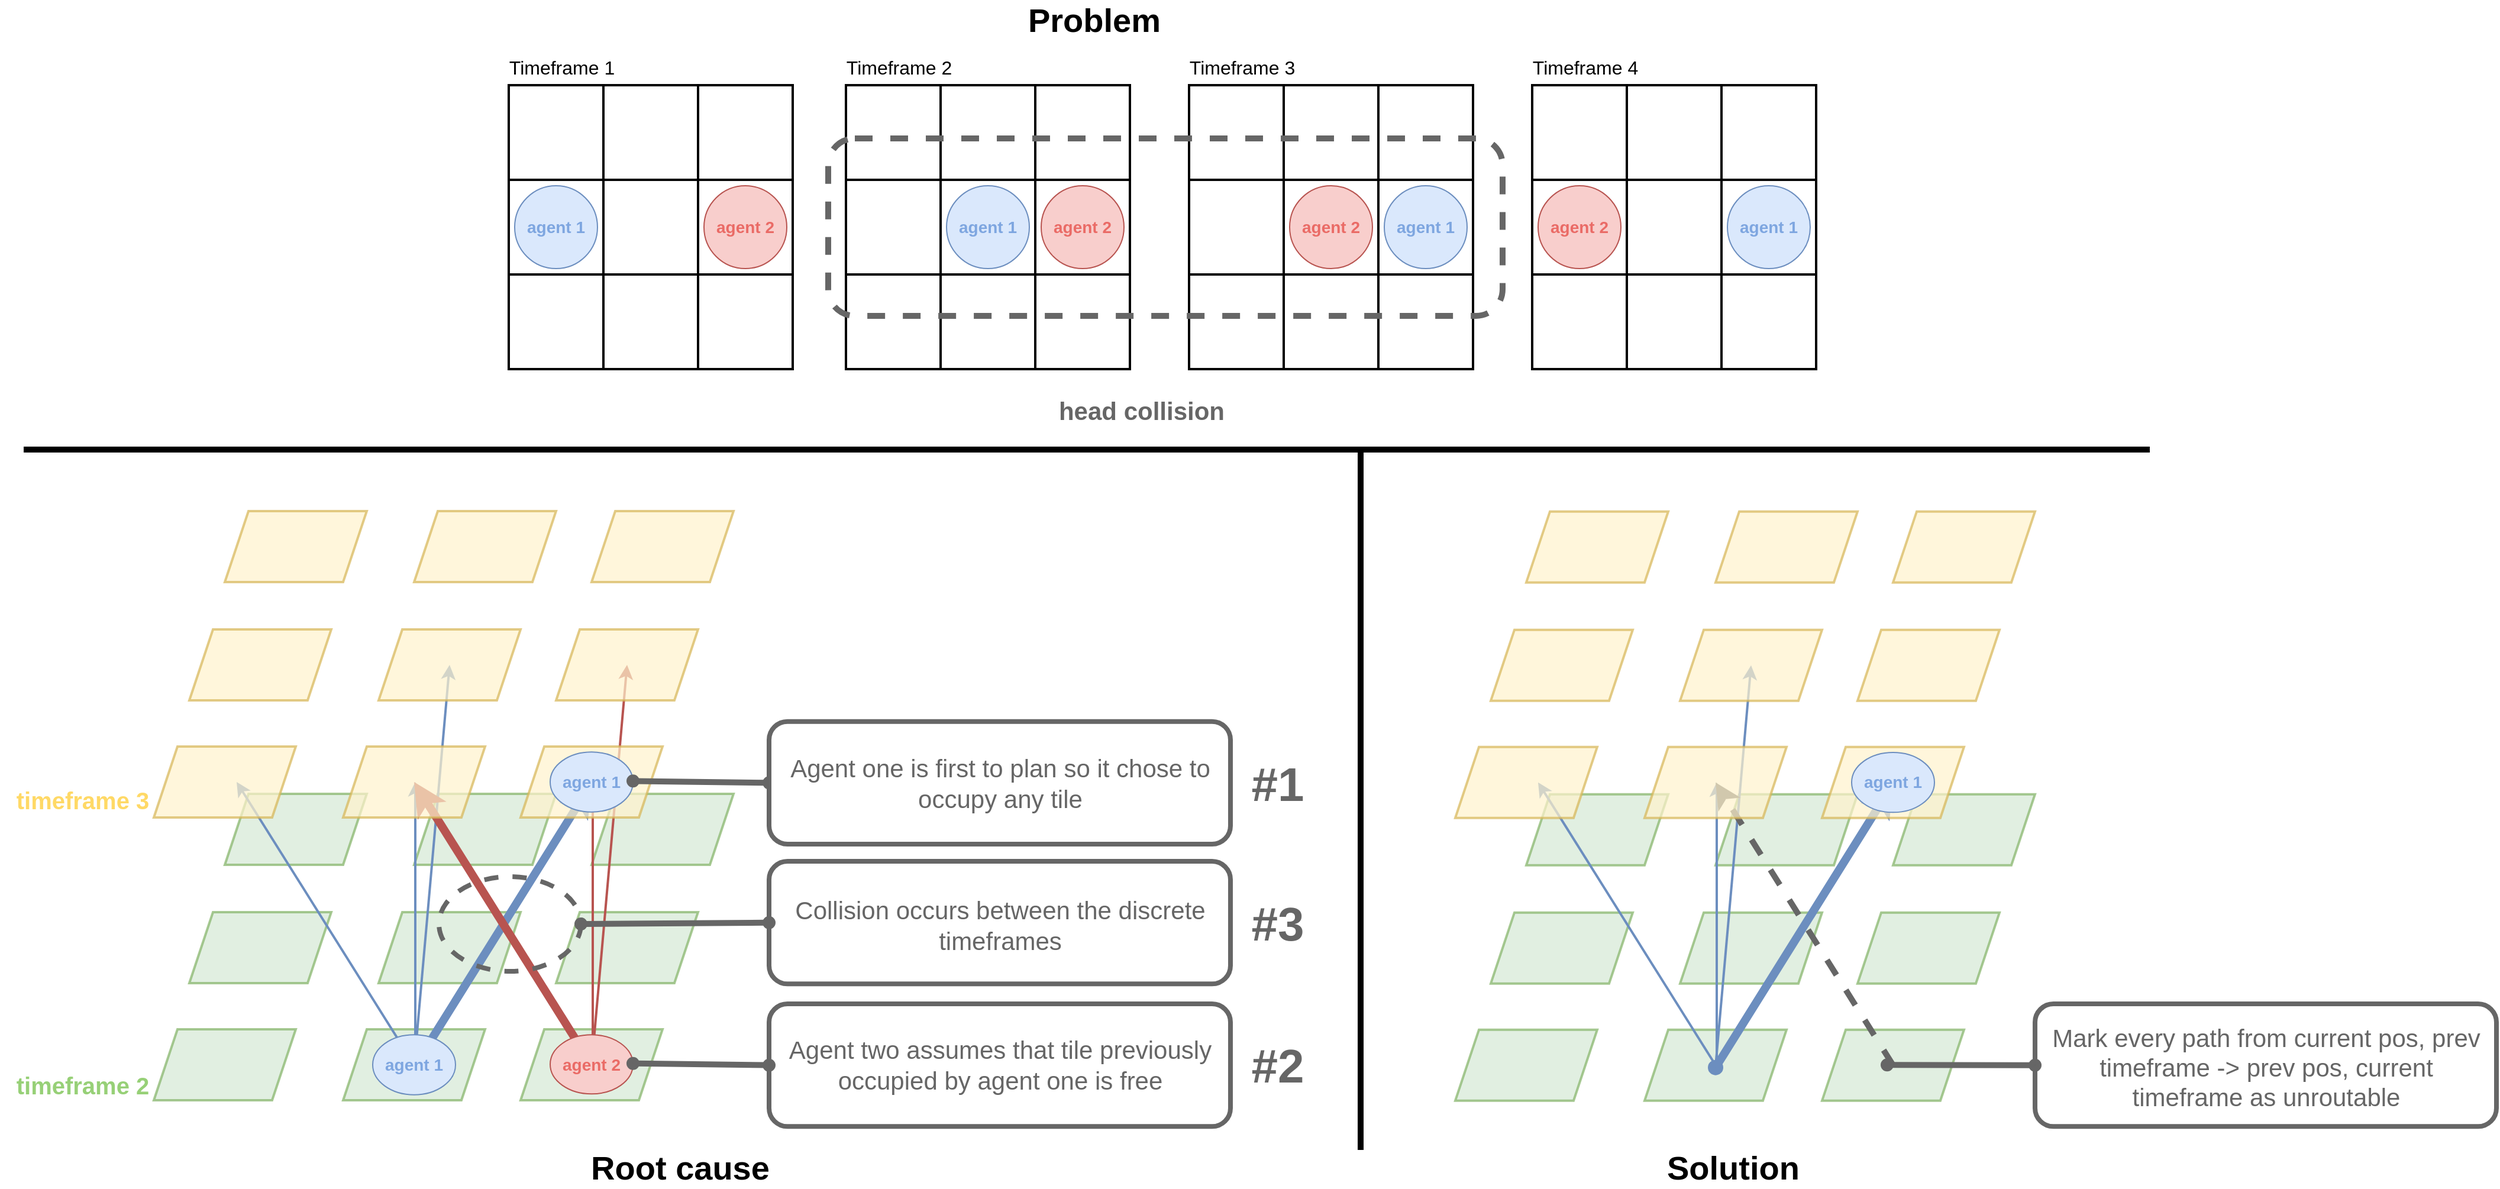 <mxfile version="20.5.1" type="device"><diagram id="5BtcZeTOFkgdDEYKNRl1" name="Page-1"><mxGraphModel dx="3694" dy="1730" grid="1" gridSize="10" guides="1" tooltips="1" connect="1" arrows="1" fold="1" page="1" pageScale="1" pageWidth="850" pageHeight="1100" math="0" shadow="0"><root><mxCell id="0"/><mxCell id="1" parent="0"/><mxCell id="2O4BPPiybj1IdNZyscQo-113" value="" style="rounded=1;whiteSpace=wrap;html=1;strokeColor=#666666;strokeWidth=4;fontSize=21;fontColor=#666666;fillColor=default;" parent="1" vertex="1"><mxGeometry x="640" y="976.5" width="390" height="103.67" as="geometry"/></mxCell><mxCell id="2O4BPPiybj1IdNZyscQo-112" value="" style="rounded=1;whiteSpace=wrap;html=1;strokeColor=#666666;strokeWidth=4;fontSize=21;fontColor=#666666;fillColor=default;" parent="1" vertex="1"><mxGeometry x="640" y="856.01" width="390" height="103.67" as="geometry"/></mxCell><mxCell id="2O4BPPiybj1IdNZyscQo-66" value="" style="shape=parallelogram;perimeter=parallelogramPerimeter;whiteSpace=wrap;html=1;fixedSize=1;strokeWidth=2;fontSize=16;textOpacity=50;opacity=70;fillColor=#d5e8d4;strokeColor=#82b366;" parent="1" vertex="1"><mxGeometry x="280" y="998" width="120" height="60" as="geometry"/></mxCell><mxCell id="2O4BPPiybj1IdNZyscQo-56" value="" style="shape=parallelogram;perimeter=parallelogramPerimeter;whiteSpace=wrap;html=1;fixedSize=1;strokeWidth=2;fontSize=16;textOpacity=50;opacity=70;fillColor=#d5e8d4;strokeColor=#82b366;" parent="1" vertex="1"><mxGeometry x="490" y="799" width="120" height="60" as="geometry"/></mxCell><mxCell id="2O4BPPiybj1IdNZyscQo-57" value="" style="shape=parallelogram;perimeter=parallelogramPerimeter;whiteSpace=wrap;html=1;fixedSize=1;strokeWidth=2;fontSize=16;textOpacity=50;opacity=70;fillColor=#d5e8d4;strokeColor=#82b366;" parent="1" vertex="1"><mxGeometry x="340" y="799" width="120" height="60" as="geometry"/></mxCell><mxCell id="2O4BPPiybj1IdNZyscQo-58" value="" style="shape=parallelogram;perimeter=parallelogramPerimeter;whiteSpace=wrap;html=1;fixedSize=1;strokeWidth=2;fontSize=16;textOpacity=50;opacity=70;fillColor=#d5e8d4;strokeColor=#82b366;" parent="1" vertex="1"><mxGeometry x="310" y="899" width="120" height="60" as="geometry"/></mxCell><mxCell id="2O4BPPiybj1IdNZyscQo-59" value="" style="shape=parallelogram;perimeter=parallelogramPerimeter;whiteSpace=wrap;html=1;fixedSize=1;strokeWidth=2;fontSize=16;textOpacity=50;opacity=70;fillColor=#d5e8d4;strokeColor=#82b366;" parent="1" vertex="1"><mxGeometry x="460" y="899" width="120" height="60" as="geometry"/></mxCell><mxCell id="2O4BPPiybj1IdNZyscQo-63" value="" style="shape=parallelogram;perimeter=parallelogramPerimeter;whiteSpace=wrap;html=1;fixedSize=1;strokeWidth=2;fontSize=16;textOpacity=50;opacity=70;fillColor=#d5e8d4;strokeColor=#82b366;" parent="1" vertex="1"><mxGeometry x="180" y="799" width="120" height="60" as="geometry"/></mxCell><mxCell id="2O4BPPiybj1IdNZyscQo-64" value="" style="shape=parallelogram;perimeter=parallelogramPerimeter;whiteSpace=wrap;html=1;fixedSize=1;strokeWidth=2;fontSize=16;textOpacity=50;opacity=70;fillColor=#d5e8d4;strokeColor=#82b366;" parent="1" vertex="1"><mxGeometry x="150" y="899" width="120" height="60" as="geometry"/></mxCell><mxCell id="2O4BPPiybj1IdNZyscQo-93" value="" style="endArrow=classic;html=1;rounded=0;strokeWidth=2;fontSize=16;fontColor=#EA6B66;strokeColor=#6c8ebf;exitX=1;exitY=0.5;exitDx=0;exitDy=0;entryX=1;entryY=0.5;entryDx=0;entryDy=0;fillColor=#dae8fc;startArrow=oval;startFill=1;" parent="1" edge="1"><mxGeometry width="50" height="50" relative="1" as="geometry"><mxPoint x="341" y="1028" as="sourcePoint"/><mxPoint x="341" y="789.0" as="targetPoint"/></mxGeometry></mxCell><mxCell id="2O4BPPiybj1IdNZyscQo-94" value="" style="endArrow=classic;html=1;rounded=0;strokeWidth=2;fontSize=16;fontColor=#EA6B66;strokeColor=#6c8ebf;fillColor=#dae8fc;entryX=0.5;entryY=0.5;entryDx=0;entryDy=0;entryPerimeter=0;startArrow=oval;startFill=1;" parent="1" edge="1"><mxGeometry width="50" height="50" relative="1" as="geometry"><mxPoint x="340" y="1029" as="sourcePoint"/><mxPoint x="370" y="690" as="targetPoint"/></mxGeometry></mxCell><mxCell id="2O4BPPiybj1IdNZyscQo-95" value="" style="endArrow=classic;html=1;rounded=0;strokeWidth=2;fontSize=16;fontColor=#EA6B66;strokeColor=#6c8ebf;fillColor=#dae8fc;entryX=0.5;entryY=0.5;entryDx=0;entryDy=0;entryPerimeter=0;startArrow=none;startFill=1;" parent="1" edge="1"><mxGeometry width="50" height="50" relative="1" as="geometry"><mxPoint x="340" y="1028" as="sourcePoint"/><mxPoint x="190" y="789.0" as="targetPoint"/></mxGeometry></mxCell><mxCell id="2O4BPPiybj1IdNZyscQo-96" value="" style="endArrow=classic;html=1;rounded=0;strokeWidth=7;fontSize=16;fontColor=#EA6B66;strokeColor=#6c8ebf;entryX=0.5;entryY=0.517;entryDx=0;entryDy=0;fillColor=#dae8fc;startArrow=oval;startFill=1;entryPerimeter=0;" parent="1" target="2O4BPPiybj1IdNZyscQo-75" edge="1"><mxGeometry width="50" height="50" relative="1" as="geometry"><mxPoint x="340" y="1030" as="sourcePoint"/><mxPoint x="351" y="799.0" as="targetPoint"/></mxGeometry></mxCell><mxCell id="2O4BPPiybj1IdNZyscQo-55" value="" style="shape=parallelogram;perimeter=parallelogramPerimeter;whiteSpace=wrap;html=1;fixedSize=1;strokeWidth=2;fontSize=16;textOpacity=50;opacity=70;fillColor=#d5e8d4;strokeColor=#82b366;" parent="1" vertex="1"><mxGeometry x="430" y="998" width="120" height="60" as="geometry"/></mxCell><mxCell id="2O4BPPiybj1IdNZyscQo-1" value="" style="whiteSpace=wrap;html=1;aspect=fixed;strokeWidth=2;" parent="1" vertex="1"><mxGeometry x="420" y="200" width="80" height="80" as="geometry"/></mxCell><mxCell id="2O4BPPiybj1IdNZyscQo-2" value="" style="whiteSpace=wrap;html=1;aspect=fixed;strokeWidth=2;" parent="1" vertex="1"><mxGeometry x="420" y="280" width="80" height="80" as="geometry"/></mxCell><mxCell id="2O4BPPiybj1IdNZyscQo-3" value="" style="whiteSpace=wrap;html=1;aspect=fixed;strokeWidth=2;" parent="1" vertex="1"><mxGeometry x="500" y="200" width="80" height="80" as="geometry"/></mxCell><mxCell id="2O4BPPiybj1IdNZyscQo-4" value="" style="whiteSpace=wrap;html=1;aspect=fixed;strokeWidth=2;" parent="1" vertex="1"><mxGeometry x="500" y="280" width="80" height="80" as="geometry"/></mxCell><mxCell id="2O4BPPiybj1IdNZyscQo-5" value="" style="whiteSpace=wrap;html=1;aspect=fixed;strokeWidth=2;" parent="1" vertex="1"><mxGeometry x="420" y="360" width="80" height="80" as="geometry"/></mxCell><mxCell id="2O4BPPiybj1IdNZyscQo-6" value="" style="whiteSpace=wrap;html=1;aspect=fixed;strokeWidth=2;" parent="1" vertex="1"><mxGeometry x="500" y="360" width="80" height="80" as="geometry"/></mxCell><mxCell id="2O4BPPiybj1IdNZyscQo-7" value="" style="whiteSpace=wrap;html=1;aspect=fixed;strokeWidth=2;" parent="1" vertex="1"><mxGeometry x="580" y="200" width="80" height="80" as="geometry"/></mxCell><mxCell id="2O4BPPiybj1IdNZyscQo-8" value="" style="whiteSpace=wrap;html=1;aspect=fixed;strokeWidth=2;" parent="1" vertex="1"><mxGeometry x="580" y="280" width="80" height="80" as="geometry"/></mxCell><mxCell id="2O4BPPiybj1IdNZyscQo-9" value="" style="whiteSpace=wrap;html=1;aspect=fixed;strokeWidth=2;" parent="1" vertex="1"><mxGeometry x="580" y="360" width="80" height="80" as="geometry"/></mxCell><mxCell id="2O4BPPiybj1IdNZyscQo-11" value="Timeframe 1" style="text;html=1;strokeColor=none;fillColor=none;align=center;verticalAlign=middle;whiteSpace=wrap;rounded=0;fontSize=16;strokeWidth=2;" parent="1" vertex="1"><mxGeometry x="405" y="170" width="120" height="30" as="geometry"/></mxCell><mxCell id="2O4BPPiybj1IdNZyscQo-12" value="" style="whiteSpace=wrap;html=1;aspect=fixed;strokeWidth=2;" parent="1" vertex="1"><mxGeometry x="705" y="200" width="80" height="80" as="geometry"/></mxCell><mxCell id="2O4BPPiybj1IdNZyscQo-13" value="" style="whiteSpace=wrap;html=1;aspect=fixed;strokeWidth=2;" parent="1" vertex="1"><mxGeometry x="705" y="280" width="80" height="80" as="geometry"/></mxCell><mxCell id="2O4BPPiybj1IdNZyscQo-14" value="" style="whiteSpace=wrap;html=1;aspect=fixed;strokeWidth=2;" parent="1" vertex="1"><mxGeometry x="785" y="200" width="80" height="80" as="geometry"/></mxCell><mxCell id="2O4BPPiybj1IdNZyscQo-15" value="" style="whiteSpace=wrap;html=1;aspect=fixed;strokeWidth=2;" parent="1" vertex="1"><mxGeometry x="785" y="280" width="80" height="80" as="geometry"/></mxCell><mxCell id="2O4BPPiybj1IdNZyscQo-16" value="" style="whiteSpace=wrap;html=1;aspect=fixed;strokeWidth=2;" parent="1" vertex="1"><mxGeometry x="705" y="360" width="80" height="80" as="geometry"/></mxCell><mxCell id="2O4BPPiybj1IdNZyscQo-17" value="" style="whiteSpace=wrap;html=1;aspect=fixed;strokeWidth=2;" parent="1" vertex="1"><mxGeometry x="785" y="360" width="80" height="80" as="geometry"/></mxCell><mxCell id="2O4BPPiybj1IdNZyscQo-18" value="" style="whiteSpace=wrap;html=1;aspect=fixed;strokeWidth=2;" parent="1" vertex="1"><mxGeometry x="865" y="200" width="80" height="80" as="geometry"/></mxCell><mxCell id="2O4BPPiybj1IdNZyscQo-19" value="" style="whiteSpace=wrap;html=1;aspect=fixed;strokeWidth=2;" parent="1" vertex="1"><mxGeometry x="865" y="280" width="80" height="80" as="geometry"/></mxCell><mxCell id="2O4BPPiybj1IdNZyscQo-20" value="" style="whiteSpace=wrap;html=1;aspect=fixed;strokeWidth=2;" parent="1" vertex="1"><mxGeometry x="865" y="360" width="80" height="80" as="geometry"/></mxCell><mxCell id="2O4BPPiybj1IdNZyscQo-21" value="Timeframe 2" style="text;html=1;strokeColor=none;fillColor=none;align=center;verticalAlign=middle;whiteSpace=wrap;rounded=0;fontSize=16;strokeWidth=2;" parent="1" vertex="1"><mxGeometry x="690" y="170" width="120" height="30" as="geometry"/></mxCell><mxCell id="2O4BPPiybj1IdNZyscQo-22" value="" style="whiteSpace=wrap;html=1;aspect=fixed;strokeWidth=2;" parent="1" vertex="1"><mxGeometry x="995" y="200" width="80" height="80" as="geometry"/></mxCell><mxCell id="2O4BPPiybj1IdNZyscQo-23" value="" style="whiteSpace=wrap;html=1;aspect=fixed;strokeWidth=2;" parent="1" vertex="1"><mxGeometry x="995" y="280" width="80" height="80" as="geometry"/></mxCell><mxCell id="2O4BPPiybj1IdNZyscQo-24" value="" style="whiteSpace=wrap;html=1;aspect=fixed;strokeWidth=2;" parent="1" vertex="1"><mxGeometry x="1075" y="200" width="80" height="80" as="geometry"/></mxCell><mxCell id="2O4BPPiybj1IdNZyscQo-25" value="" style="whiteSpace=wrap;html=1;aspect=fixed;strokeWidth=2;" parent="1" vertex="1"><mxGeometry x="1075" y="280" width="80" height="80" as="geometry"/></mxCell><mxCell id="2O4BPPiybj1IdNZyscQo-26" value="" style="whiteSpace=wrap;html=1;aspect=fixed;strokeWidth=2;" parent="1" vertex="1"><mxGeometry x="995" y="360" width="80" height="80" as="geometry"/></mxCell><mxCell id="2O4BPPiybj1IdNZyscQo-27" value="" style="whiteSpace=wrap;html=1;aspect=fixed;strokeWidth=2;" parent="1" vertex="1"><mxGeometry x="1075" y="360" width="80" height="80" as="geometry"/></mxCell><mxCell id="2O4BPPiybj1IdNZyscQo-28" value="" style="whiteSpace=wrap;html=1;aspect=fixed;strokeWidth=2;" parent="1" vertex="1"><mxGeometry x="1155" y="200" width="80" height="80" as="geometry"/></mxCell><mxCell id="2O4BPPiybj1IdNZyscQo-29" value="" style="whiteSpace=wrap;html=1;aspect=fixed;strokeWidth=2;" parent="1" vertex="1"><mxGeometry x="1155" y="280" width="80" height="80" as="geometry"/></mxCell><mxCell id="2O4BPPiybj1IdNZyscQo-30" value="" style="whiteSpace=wrap;html=1;aspect=fixed;strokeWidth=2;" parent="1" vertex="1"><mxGeometry x="1155" y="360" width="80" height="80" as="geometry"/></mxCell><mxCell id="2O4BPPiybj1IdNZyscQo-31" value="Timeframe 3" style="text;html=1;strokeColor=none;fillColor=none;align=center;verticalAlign=middle;whiteSpace=wrap;rounded=0;fontSize=16;strokeWidth=2;" parent="1" vertex="1"><mxGeometry x="980" y="170" width="120" height="30" as="geometry"/></mxCell><mxCell id="2O4BPPiybj1IdNZyscQo-32" value="&lt;font color=&quot;#7ea6e0&quot; style=&quot;font-size: 14px;&quot;&gt;&lt;b style=&quot;&quot;&gt;agent 1&lt;/b&gt;&lt;/font&gt;" style="ellipse;whiteSpace=wrap;html=1;strokeColor=#6c8ebf;fillColor=#dae8fc;" parent="1" vertex="1"><mxGeometry x="425" y="285" width="70" height="70" as="geometry"/></mxCell><mxCell id="2O4BPPiybj1IdNZyscQo-33" value="&lt;font color=&quot;#ea6b66&quot; style=&quot;font-size: 14px;&quot;&gt;&lt;b&gt;agent 2&lt;/b&gt;&lt;/font&gt;" style="ellipse;whiteSpace=wrap;html=1;strokeColor=#b85450;fillColor=#f8cecc;" parent="1" vertex="1"><mxGeometry x="585" y="285" width="70" height="70" as="geometry"/></mxCell><mxCell id="2O4BPPiybj1IdNZyscQo-34" value="&lt;font color=&quot;#7ea6e0&quot; style=&quot;font-size: 14px;&quot;&gt;&lt;b style=&quot;&quot;&gt;agent 1&lt;/b&gt;&lt;/font&gt;" style="ellipse;whiteSpace=wrap;html=1;strokeColor=#6c8ebf;fillColor=#dae8fc;" parent="1" vertex="1"><mxGeometry x="790" y="285" width="70" height="70" as="geometry"/></mxCell><mxCell id="2O4BPPiybj1IdNZyscQo-35" value="&lt;font color=&quot;#ea6b66&quot; style=&quot;font-size: 14px;&quot;&gt;&lt;b&gt;agent 2&lt;/b&gt;&lt;/font&gt;" style="ellipse;whiteSpace=wrap;html=1;strokeColor=#b85450;fillColor=#f8cecc;" parent="1" vertex="1"><mxGeometry x="870" y="285" width="70" height="70" as="geometry"/></mxCell><mxCell id="2O4BPPiybj1IdNZyscQo-36" value="&lt;font color=&quot;#ea6b66&quot; style=&quot;font-size: 14px;&quot;&gt;&lt;b&gt;agent 2&lt;/b&gt;&lt;/font&gt;" style="ellipse;whiteSpace=wrap;html=1;strokeColor=#b85450;fillColor=#f8cecc;" parent="1" vertex="1"><mxGeometry x="1080" y="285" width="70" height="70" as="geometry"/></mxCell><mxCell id="2O4BPPiybj1IdNZyscQo-37" value="&lt;font color=&quot;#7ea6e0&quot; style=&quot;font-size: 14px;&quot;&gt;&lt;b style=&quot;&quot;&gt;agent 1&lt;/b&gt;&lt;/font&gt;" style="ellipse;whiteSpace=wrap;html=1;strokeColor=#6c8ebf;fillColor=#dae8fc;" parent="1" vertex="1"><mxGeometry x="1160" y="285" width="70" height="70" as="geometry"/></mxCell><mxCell id="2O4BPPiybj1IdNZyscQo-38" value="" style="whiteSpace=wrap;html=1;aspect=fixed;strokeWidth=2;" parent="1" vertex="1"><mxGeometry x="1285" y="200" width="80" height="80" as="geometry"/></mxCell><mxCell id="2O4BPPiybj1IdNZyscQo-39" value="" style="whiteSpace=wrap;html=1;aspect=fixed;strokeWidth=2;" parent="1" vertex="1"><mxGeometry x="1285" y="280" width="80" height="80" as="geometry"/></mxCell><mxCell id="2O4BPPiybj1IdNZyscQo-40" value="" style="whiteSpace=wrap;html=1;aspect=fixed;strokeWidth=2;" parent="1" vertex="1"><mxGeometry x="1365" y="200" width="80" height="80" as="geometry"/></mxCell><mxCell id="2O4BPPiybj1IdNZyscQo-41" value="" style="whiteSpace=wrap;html=1;aspect=fixed;strokeWidth=2;" parent="1" vertex="1"><mxGeometry x="1365" y="280" width="80" height="80" as="geometry"/></mxCell><mxCell id="2O4BPPiybj1IdNZyscQo-42" value="" style="whiteSpace=wrap;html=1;aspect=fixed;strokeWidth=2;" parent="1" vertex="1"><mxGeometry x="1285" y="360" width="80" height="80" as="geometry"/></mxCell><mxCell id="2O4BPPiybj1IdNZyscQo-43" value="" style="whiteSpace=wrap;html=1;aspect=fixed;strokeWidth=2;" parent="1" vertex="1"><mxGeometry x="1365" y="360" width="80" height="80" as="geometry"/></mxCell><mxCell id="2O4BPPiybj1IdNZyscQo-44" value="" style="whiteSpace=wrap;html=1;aspect=fixed;strokeWidth=2;" parent="1" vertex="1"><mxGeometry x="1445" y="200" width="80" height="80" as="geometry"/></mxCell><mxCell id="2O4BPPiybj1IdNZyscQo-45" value="" style="whiteSpace=wrap;html=1;aspect=fixed;strokeWidth=2;" parent="1" vertex="1"><mxGeometry x="1445" y="280" width="80" height="80" as="geometry"/></mxCell><mxCell id="2O4BPPiybj1IdNZyscQo-46" value="" style="whiteSpace=wrap;html=1;aspect=fixed;strokeWidth=2;" parent="1" vertex="1"><mxGeometry x="1445" y="360" width="80" height="80" as="geometry"/></mxCell><mxCell id="2O4BPPiybj1IdNZyscQo-47" value="Timeframe 4" style="text;html=1;strokeColor=none;fillColor=none;align=center;verticalAlign=middle;whiteSpace=wrap;rounded=0;fontSize=16;strokeWidth=2;" parent="1" vertex="1"><mxGeometry x="1270" y="170" width="120" height="30" as="geometry"/></mxCell><mxCell id="2O4BPPiybj1IdNZyscQo-48" value="&lt;font color=&quot;#ea6b66&quot; style=&quot;font-size: 14px;&quot;&gt;&lt;b&gt;agent 2&lt;/b&gt;&lt;/font&gt;" style="ellipse;whiteSpace=wrap;html=1;strokeColor=#b85450;fillColor=#f8cecc;" parent="1" vertex="1"><mxGeometry x="1290" y="285" width="70" height="70" as="geometry"/></mxCell><mxCell id="2O4BPPiybj1IdNZyscQo-49" value="&lt;font color=&quot;#7ea6e0&quot; style=&quot;font-size: 14px;&quot;&gt;&lt;b style=&quot;&quot;&gt;agent 1&lt;/b&gt;&lt;/font&gt;" style="ellipse;whiteSpace=wrap;html=1;strokeColor=#6c8ebf;fillColor=#dae8fc;" parent="1" vertex="1"><mxGeometry x="1450" y="285" width="70" height="70" as="geometry"/></mxCell><mxCell id="2O4BPPiybj1IdNZyscQo-52" value="" style="rounded=1;whiteSpace=wrap;html=1;strokeColor=#666666;fontSize=14;fontColor=#EA6B66;fillColor=none;strokeWidth=5;dashed=1;" parent="1" vertex="1"><mxGeometry x="690" y="245" width="570" height="150" as="geometry"/></mxCell><mxCell id="2O4BPPiybj1IdNZyscQo-53" value="&lt;b&gt;&lt;font style=&quot;font-size: 21px;&quot; color=&quot;#666666&quot;&gt;head collision&lt;/font&gt;&lt;/b&gt;" style="text;html=1;strokeColor=none;fillColor=none;align=center;verticalAlign=middle;whiteSpace=wrap;rounded=0;dashed=1;strokeWidth=5;fontSize=14;fontColor=#EA6B66;" parent="1" vertex="1"><mxGeometry x="835" y="460" width="240" height="30" as="geometry"/></mxCell><mxCell id="2O4BPPiybj1IdNZyscQo-54" value="&lt;font style=&quot;font-size: 28px;&quot;&gt;&lt;b style=&quot;font-size: 28px;&quot;&gt;Root cause&lt;/b&gt;&lt;/font&gt;" style="text;html=1;strokeColor=none;fillColor=none;align=center;verticalAlign=middle;whiteSpace=wrap;rounded=0;fontSize=28;" parent="1" vertex="1"><mxGeometry x="470" y="1100" width="190" height="30" as="geometry"/></mxCell><mxCell id="2O4BPPiybj1IdNZyscQo-60" value="" style="endArrow=classic;html=1;rounded=0;strokeWidth=2;fontSize=16;fontColor=#EA6B66;strokeColor=#b85450;exitX=1;exitY=0.5;exitDx=0;exitDy=0;entryX=1;entryY=0.5;entryDx=0;entryDy=0;fillColor=#f8cecc;startArrow=oval;startFill=1;" parent="1" edge="1"><mxGeometry width="50" height="50" relative="1" as="geometry"><mxPoint x="491" y="1028" as="sourcePoint"/><mxPoint x="491" y="789" as="targetPoint"/></mxGeometry></mxCell><mxCell id="2O4BPPiybj1IdNZyscQo-62" value="" style="endArrow=classic;html=1;rounded=0;strokeWidth=2;fontSize=16;fontColor=#EA6B66;strokeColor=#b85450;fillColor=#f8cecc;entryX=0.5;entryY=0.5;entryDx=0;entryDy=0;entryPerimeter=0;startArrow=oval;startFill=1;" parent="1" target="2O4BPPiybj1IdNZyscQo-72" edge="1"><mxGeometry width="50" height="50" relative="1" as="geometry"><mxPoint x="490" y="1029" as="sourcePoint"/><mxPoint x="501" y="799" as="targetPoint"/></mxGeometry></mxCell><mxCell id="2O4BPPiybj1IdNZyscQo-65" value="" style="shape=parallelogram;perimeter=parallelogramPerimeter;whiteSpace=wrap;html=1;fixedSize=1;strokeWidth=2;fontSize=16;textOpacity=50;opacity=70;fillColor=#d5e8d4;strokeColor=#82b366;" parent="1" vertex="1"><mxGeometry x="120" y="998" width="120" height="60" as="geometry"/></mxCell><mxCell id="2O4BPPiybj1IdNZyscQo-67" value="" style="shape=parallelogram;perimeter=parallelogramPerimeter;whiteSpace=wrap;html=1;fixedSize=1;strokeWidth=2;fontSize=16;textOpacity=50;opacity=70;fillColor=#fff2cc;strokeColor=#d6b656;" parent="1" vertex="1"><mxGeometry x="180" y="560" width="120" height="60" as="geometry"/></mxCell><mxCell id="2O4BPPiybj1IdNZyscQo-68" value="" style="shape=parallelogram;perimeter=parallelogramPerimeter;whiteSpace=wrap;html=1;fixedSize=1;strokeWidth=2;fontSize=16;textOpacity=50;opacity=70;fillColor=#fff2cc;strokeColor=#d6b656;" parent="1" vertex="1"><mxGeometry x="340" y="560" width="120" height="60" as="geometry"/></mxCell><mxCell id="2O4BPPiybj1IdNZyscQo-69" value="" style="shape=parallelogram;perimeter=parallelogramPerimeter;whiteSpace=wrap;html=1;fixedSize=1;strokeWidth=2;fontSize=16;textOpacity=50;opacity=70;fillColor=#fff2cc;strokeColor=#d6b656;" parent="1" vertex="1"><mxGeometry x="490" y="560" width="120" height="60" as="geometry"/></mxCell><mxCell id="2O4BPPiybj1IdNZyscQo-70" value="" style="shape=parallelogram;perimeter=parallelogramPerimeter;whiteSpace=wrap;html=1;fixedSize=1;strokeWidth=2;fontSize=16;textOpacity=50;opacity=70;fillColor=#fff2cc;strokeColor=#d6b656;" parent="1" vertex="1"><mxGeometry x="150" y="660" width="120" height="60" as="geometry"/></mxCell><mxCell id="2O4BPPiybj1IdNZyscQo-71" value="" style="shape=parallelogram;perimeter=parallelogramPerimeter;whiteSpace=wrap;html=1;fixedSize=1;strokeWidth=2;fontSize=16;textOpacity=50;opacity=70;fillColor=#fff2cc;strokeColor=#d6b656;" parent="1" vertex="1"><mxGeometry x="310" y="660" width="120" height="60" as="geometry"/></mxCell><mxCell id="2O4BPPiybj1IdNZyscQo-72" value="" style="shape=parallelogram;perimeter=parallelogramPerimeter;whiteSpace=wrap;html=1;fixedSize=1;strokeWidth=2;fontSize=16;textOpacity=50;opacity=70;fillColor=#fff2cc;strokeColor=#d6b656;" parent="1" vertex="1"><mxGeometry x="460" y="660" width="120" height="60" as="geometry"/></mxCell><mxCell id="2O4BPPiybj1IdNZyscQo-61" value="" style="endArrow=classic;html=1;rounded=0;strokeWidth=7;fontSize=16;fontColor=#EA6B66;strokeColor=#b85450;fillColor=#f8cecc;entryX=0.5;entryY=0.5;entryDx=0;entryDy=0;entryPerimeter=0;startArrow=none;startFill=1;" parent="1" target="2O4BPPiybj1IdNZyscQo-74" edge="1"><mxGeometry width="50" height="50" relative="1" as="geometry"><mxPoint x="490" y="1028" as="sourcePoint"/><mxPoint x="501" y="799" as="targetPoint"/></mxGeometry></mxCell><mxCell id="2O4BPPiybj1IdNZyscQo-73" value="" style="shape=parallelogram;perimeter=parallelogramPerimeter;whiteSpace=wrap;html=1;fixedSize=1;strokeWidth=2;fontSize=16;textOpacity=50;opacity=70;fillColor=#fff2cc;strokeColor=#d6b656;" parent="1" vertex="1"><mxGeometry x="120" y="759" width="120" height="60" as="geometry"/></mxCell><mxCell id="2O4BPPiybj1IdNZyscQo-74" value="" style="shape=parallelogram;perimeter=parallelogramPerimeter;whiteSpace=wrap;html=1;fixedSize=1;strokeWidth=2;fontSize=16;textOpacity=50;opacity=70;fillColor=#fff2cc;strokeColor=#d6b656;" parent="1" vertex="1"><mxGeometry x="280" y="759" width="120" height="60" as="geometry"/></mxCell><mxCell id="2O4BPPiybj1IdNZyscQo-75" value="" style="shape=parallelogram;perimeter=parallelogramPerimeter;whiteSpace=wrap;html=1;fixedSize=1;strokeWidth=2;fontSize=16;textOpacity=50;opacity=70;fillColor=#fff2cc;strokeColor=#d6b656;" parent="1" vertex="1"><mxGeometry x="430" y="759" width="120" height="60" as="geometry"/></mxCell><mxCell id="2O4BPPiybj1IdNZyscQo-88" value="&lt;font color=&quot;#7ea6e0&quot; style=&quot;font-size: 14px;&quot;&gt;&lt;b style=&quot;&quot;&gt;agent 1&lt;/b&gt;&lt;/font&gt;" style="ellipse;whiteSpace=wrap;html=1;strokeColor=#6c8ebf;fillColor=#dae8fc;rotation=0;" parent="1" vertex="1"><mxGeometry x="305" y="1002.66" width="70" height="50.67" as="geometry"/></mxCell><mxCell id="2O4BPPiybj1IdNZyscQo-91" value="" style="endArrow=none;html=1;rounded=0;strokeWidth=2;fontSize=16;fontColor=#EA6B66;strokeColor=#666666;fillColor=#f5f5f5;entryX=0.5;entryY=0.5;entryDx=0;entryDy=0;entryPerimeter=0;startArrow=oval;startFill=1;" parent="1" edge="1"><mxGeometry width="50" height="50" relative="1" as="geometry"><mxPoint x="490" y="1029" as="sourcePoint"/><mxPoint x="490" y="1028.005" as="targetPoint"/></mxGeometry></mxCell><mxCell id="2O4BPPiybj1IdNZyscQo-92" value="&lt;font color=&quot;#ea6b66&quot; style=&quot;font-size: 14px;&quot;&gt;&lt;b&gt;agent 2&lt;/b&gt;&lt;/font&gt;" style="ellipse;whiteSpace=wrap;html=1;strokeColor=#b85450;fillColor=#f8cecc;" parent="1" vertex="1"><mxGeometry x="455" y="1002.66" width="70" height="50" as="geometry"/></mxCell><mxCell id="2O4BPPiybj1IdNZyscQo-97" value="&lt;font color=&quot;#7ea6e0&quot; style=&quot;font-size: 14px;&quot;&gt;&lt;b style=&quot;&quot;&gt;agent 1&lt;/b&gt;&lt;/font&gt;" style="ellipse;whiteSpace=wrap;html=1;strokeColor=#6c8ebf;fillColor=#dae8fc;rotation=0;" parent="1" vertex="1"><mxGeometry x="455" y="763.67" width="70" height="50.67" as="geometry"/></mxCell><mxCell id="2O4BPPiybj1IdNZyscQo-99" value="Agent two assumes that tile previously occupied by agent one is free" style="text;html=1;strokeColor=none;fillColor=none;align=center;verticalAlign=middle;whiteSpace=wrap;rounded=0;dashed=1;strokeWidth=5;fontSize=21;fontColor=#666666;" parent="1" vertex="1"><mxGeometry x="647.5" y="1013.34" width="375" height="30" as="geometry"/></mxCell><mxCell id="2O4BPPiybj1IdNZyscQo-104" value="" style="ellipse;whiteSpace=wrap;html=1;dashed=1;strokeColor=#666666;strokeWidth=4;fontSize=21;fontColor=#666666;fillColor=none;" parent="1" vertex="1"><mxGeometry x="361" y="869" width="120" height="80" as="geometry"/></mxCell><mxCell id="2O4BPPiybj1IdNZyscQo-106" value="" style="endArrow=oval;html=1;rounded=0;strokeWidth=5;fontSize=21;fontColor=#666666;exitX=1;exitY=0.5;exitDx=0;exitDy=0;strokeColor=#666666;startArrow=oval;startFill=1;endFill=1;entryX=0;entryY=0.5;entryDx=0;entryDy=0;" parent="1" source="2O4BPPiybj1IdNZyscQo-104" target="2O4BPPiybj1IdNZyscQo-112" edge="1"><mxGeometry width="50" height="50" relative="1" as="geometry"><mxPoint x="680" y="980" as="sourcePoint"/><mxPoint x="750" y="899" as="targetPoint"/></mxGeometry></mxCell><mxCell id="2O4BPPiybj1IdNZyscQo-107" value="" style="endArrow=oval;html=1;rounded=0;strokeWidth=5;fontSize=21;fontColor=#666666;exitX=1;exitY=0.5;exitDx=0;exitDy=0;strokeColor=#666666;startArrow=oval;startFill=1;endFill=1;entryX=0;entryY=0.5;entryDx=0;entryDy=0;" parent="1" edge="1" target="2O4BPPiybj1IdNZyscQo-110"><mxGeometry width="50" height="50" relative="1" as="geometry"><mxPoint x="525" y="788.17" as="sourcePoint"/><mxPoint x="794" y="788.17" as="targetPoint"/></mxGeometry></mxCell><mxCell id="2O4BPPiybj1IdNZyscQo-108" value="" style="endArrow=oval;html=1;rounded=0;strokeWidth=5;fontSize=21;fontColor=#666666;exitX=1;exitY=0.5;exitDx=0;exitDy=0;strokeColor=#666666;startArrow=oval;startFill=1;endFill=1;entryX=0;entryY=0.5;entryDx=0;entryDy=0;" parent="1" edge="1" target="2O4BPPiybj1IdNZyscQo-113"><mxGeometry width="50" height="50" relative="1" as="geometry"><mxPoint x="525" y="1026.83" as="sourcePoint"/><mxPoint x="794" y="1026.83" as="targetPoint"/></mxGeometry></mxCell><mxCell id="2O4BPPiybj1IdNZyscQo-110" value="" style="rounded=1;whiteSpace=wrap;html=1;strokeColor=#666666;strokeWidth=4;fontSize=21;fontColor=#666666;fillColor=default;" parent="1" vertex="1"><mxGeometry x="640" y="737.84" width="390" height="103.67" as="geometry"/></mxCell><mxCell id="2O4BPPiybj1IdNZyscQo-98" value="Agent one is first to plan so it chose to occupy any tile" style="text;html=1;strokeColor=none;fillColor=none;align=center;verticalAlign=middle;whiteSpace=wrap;rounded=0;dashed=1;strokeWidth=5;fontSize=21;fontColor=#666666;" parent="1" vertex="1"><mxGeometry x="647.5" y="774.68" width="375" height="30" as="geometry"/></mxCell><mxCell id="2O4BPPiybj1IdNZyscQo-114" value="timeframe 2" style="text;html=1;strokeColor=none;fillColor=none;align=center;verticalAlign=middle;whiteSpace=wrap;rounded=0;fillStyle=solid;strokeWidth=3;fontSize=20;opacity=70;fontColor=#97D077;fontStyle=1" parent="1" vertex="1"><mxGeometry x="-10" y="1030" width="140" height="30" as="geometry"/></mxCell><mxCell id="2O4BPPiybj1IdNZyscQo-115" value="timeframe 3" style="text;html=1;strokeColor=none;fillColor=none;align=center;verticalAlign=middle;whiteSpace=wrap;rounded=0;fillStyle=solid;strokeWidth=3;fontSize=20;opacity=70;fontColor=#FFD966;fontStyle=1" parent="1" vertex="1"><mxGeometry x="-10" y="789" width="140" height="30" as="geometry"/></mxCell><mxCell id="2O4BPPiybj1IdNZyscQo-116" value="Collision occurs between the discrete timeframes" style="text;html=1;strokeColor=none;fillColor=none;align=center;verticalAlign=middle;whiteSpace=wrap;rounded=0;dashed=1;strokeWidth=5;fontSize=21;fontColor=#666666;" parent="1" vertex="1"><mxGeometry x="647.5" y="894.68" width="375" height="30" as="geometry"/></mxCell><mxCell id="2O4BPPiybj1IdNZyscQo-117" value="&lt;b&gt;&lt;font color=&quot;#666666&quot; style=&quot;font-size: 40px;&quot;&gt;#1&lt;/font&gt;&lt;/b&gt;" style="text;html=1;strokeColor=none;fillColor=none;align=center;verticalAlign=middle;whiteSpace=wrap;rounded=0;strokeWidth=4;fontSize=20;fontColor=#FFD966;" parent="1" vertex="1"><mxGeometry x="1040" y="774.69" width="60" height="30" as="geometry"/></mxCell><mxCell id="2O4BPPiybj1IdNZyscQo-118" value="&lt;b&gt;&lt;font color=&quot;#666666&quot; style=&quot;font-size: 40px;&quot;&gt;#3&lt;/font&gt;&lt;/b&gt;" style="text;html=1;strokeColor=none;fillColor=none;align=center;verticalAlign=middle;whiteSpace=wrap;rounded=0;strokeWidth=4;fontSize=20;fontColor=#FFD966;" parent="1" vertex="1"><mxGeometry x="1040" y="892.85" width="60" height="30" as="geometry"/></mxCell><mxCell id="2O4BPPiybj1IdNZyscQo-119" value="&lt;b&gt;&lt;font color=&quot;#666666&quot; style=&quot;font-size: 40px;&quot;&gt;#2&lt;/font&gt;&lt;/b&gt;" style="text;html=1;strokeColor=none;fillColor=none;align=center;verticalAlign=middle;whiteSpace=wrap;rounded=0;strokeWidth=4;fontSize=20;fontColor=#FFD966;" parent="1" vertex="1"><mxGeometry x="1040" y="1013.33" width="60" height="30" as="geometry"/></mxCell><mxCell id="2O4BPPiybj1IdNZyscQo-121" value="" style="rounded=1;whiteSpace=wrap;html=1;strokeColor=#666666;strokeWidth=4;fontSize=21;fontColor=#666666;fillColor=default;" parent="1" vertex="1"><mxGeometry x="1710" y="976.5" width="390" height="103.67" as="geometry"/></mxCell><mxCell id="2O4BPPiybj1IdNZyscQo-122" value="" style="shape=parallelogram;perimeter=parallelogramPerimeter;whiteSpace=wrap;html=1;fixedSize=1;strokeWidth=2;fontSize=16;textOpacity=50;opacity=70;fillColor=#d5e8d4;strokeColor=#82b366;" parent="1" vertex="1"><mxGeometry x="1380" y="998.34" width="120" height="60" as="geometry"/></mxCell><mxCell id="2O4BPPiybj1IdNZyscQo-123" value="" style="shape=parallelogram;perimeter=parallelogramPerimeter;whiteSpace=wrap;html=1;fixedSize=1;strokeWidth=2;fontSize=16;textOpacity=50;opacity=70;fillColor=#d5e8d4;strokeColor=#82b366;" parent="1" vertex="1"><mxGeometry x="1590" y="799.34" width="120" height="60" as="geometry"/></mxCell><mxCell id="2O4BPPiybj1IdNZyscQo-124" value="" style="shape=parallelogram;perimeter=parallelogramPerimeter;whiteSpace=wrap;html=1;fixedSize=1;strokeWidth=2;fontSize=16;textOpacity=50;opacity=70;fillColor=#d5e8d4;strokeColor=#82b366;" parent="1" vertex="1"><mxGeometry x="1440" y="799.34" width="120" height="60" as="geometry"/></mxCell><mxCell id="2O4BPPiybj1IdNZyscQo-125" value="" style="shape=parallelogram;perimeter=parallelogramPerimeter;whiteSpace=wrap;html=1;fixedSize=1;strokeWidth=2;fontSize=16;textOpacity=50;opacity=70;fillColor=#d5e8d4;strokeColor=#82b366;" parent="1" vertex="1"><mxGeometry x="1410" y="899.34" width="120" height="60" as="geometry"/></mxCell><mxCell id="2O4BPPiybj1IdNZyscQo-126" value="" style="shape=parallelogram;perimeter=parallelogramPerimeter;whiteSpace=wrap;html=1;fixedSize=1;strokeWidth=2;fontSize=16;textOpacity=50;opacity=70;fillColor=#d5e8d4;strokeColor=#82b366;" parent="1" vertex="1"><mxGeometry x="1560" y="899.34" width="120" height="60" as="geometry"/></mxCell><mxCell id="2O4BPPiybj1IdNZyscQo-127" value="" style="shape=parallelogram;perimeter=parallelogramPerimeter;whiteSpace=wrap;html=1;fixedSize=1;strokeWidth=2;fontSize=16;textOpacity=50;opacity=70;fillColor=#d5e8d4;strokeColor=#82b366;" parent="1" vertex="1"><mxGeometry x="1280" y="799.34" width="120" height="60" as="geometry"/></mxCell><mxCell id="2O4BPPiybj1IdNZyscQo-128" value="" style="shape=parallelogram;perimeter=parallelogramPerimeter;whiteSpace=wrap;html=1;fixedSize=1;strokeWidth=2;fontSize=16;textOpacity=50;opacity=70;fillColor=#d5e8d4;strokeColor=#82b366;" parent="1" vertex="1"><mxGeometry x="1250" y="899.34" width="120" height="60" as="geometry"/></mxCell><mxCell id="2O4BPPiybj1IdNZyscQo-129" value="" style="endArrow=classic;html=1;rounded=0;strokeWidth=2;fontSize=16;fontColor=#EA6B66;strokeColor=#6c8ebf;exitX=1;exitY=0.5;exitDx=0;exitDy=0;entryX=1;entryY=0.5;entryDx=0;entryDy=0;fillColor=#dae8fc;startArrow=oval;startFill=1;" parent="1" edge="1"><mxGeometry width="50" height="50" relative="1" as="geometry"><mxPoint x="1441.0" y="1028.34" as="sourcePoint"/><mxPoint x="1441.0" y="789.34" as="targetPoint"/></mxGeometry></mxCell><mxCell id="2O4BPPiybj1IdNZyscQo-130" value="" style="endArrow=classic;html=1;rounded=0;strokeWidth=2;fontSize=16;fontColor=#EA6B66;strokeColor=#6c8ebf;fillColor=#dae8fc;entryX=0.5;entryY=0.5;entryDx=0;entryDy=0;entryPerimeter=0;startArrow=oval;startFill=1;" parent="1" edge="1"><mxGeometry width="50" height="50" relative="1" as="geometry"><mxPoint x="1440" y="1029.34" as="sourcePoint"/><mxPoint x="1470" y="690.34" as="targetPoint"/></mxGeometry></mxCell><mxCell id="2O4BPPiybj1IdNZyscQo-131" value="" style="endArrow=classic;html=1;rounded=0;strokeWidth=2;fontSize=16;fontColor=#EA6B66;strokeColor=#6c8ebf;fillColor=#dae8fc;entryX=0.5;entryY=0.5;entryDx=0;entryDy=0;entryPerimeter=0;startArrow=none;startFill=1;" parent="1" edge="1"><mxGeometry width="50" height="50" relative="1" as="geometry"><mxPoint x="1440" y="1028.34" as="sourcePoint"/><mxPoint x="1290" y="789.34" as="targetPoint"/></mxGeometry></mxCell><mxCell id="2O4BPPiybj1IdNZyscQo-132" value="" style="endArrow=classic;html=1;rounded=0;strokeWidth=7;fontSize=16;fontColor=#EA6B66;strokeColor=#6c8ebf;entryX=0.5;entryY=0.517;entryDx=0;entryDy=0;fillColor=#dae8fc;startArrow=oval;startFill=1;entryPerimeter=0;" parent="1" target="2O4BPPiybj1IdNZyscQo-147" edge="1"><mxGeometry width="50" height="50" relative="1" as="geometry"><mxPoint x="1440" y="1030.34" as="sourcePoint"/><mxPoint x="1451" y="799.34" as="targetPoint"/></mxGeometry></mxCell><mxCell id="2O4BPPiybj1IdNZyscQo-133" value="" style="shape=parallelogram;perimeter=parallelogramPerimeter;whiteSpace=wrap;html=1;fixedSize=1;strokeWidth=2;fontSize=16;textOpacity=50;opacity=70;fillColor=#d5e8d4;strokeColor=#82b366;" parent="1" vertex="1"><mxGeometry x="1530" y="998.34" width="120" height="60" as="geometry"/></mxCell><mxCell id="2O4BPPiybj1IdNZyscQo-137" value="" style="shape=parallelogram;perimeter=parallelogramPerimeter;whiteSpace=wrap;html=1;fixedSize=1;strokeWidth=2;fontSize=16;textOpacity=50;opacity=70;fillColor=#d5e8d4;strokeColor=#82b366;" parent="1" vertex="1"><mxGeometry x="1220" y="998.34" width="120" height="60" as="geometry"/></mxCell><mxCell id="2O4BPPiybj1IdNZyscQo-138" value="" style="shape=parallelogram;perimeter=parallelogramPerimeter;whiteSpace=wrap;html=1;fixedSize=1;strokeWidth=2;fontSize=16;textOpacity=50;opacity=70;fillColor=#fff2cc;strokeColor=#d6b656;" parent="1" vertex="1"><mxGeometry x="1280" y="560.34" width="120" height="60" as="geometry"/></mxCell><mxCell id="2O4BPPiybj1IdNZyscQo-139" value="" style="shape=parallelogram;perimeter=parallelogramPerimeter;whiteSpace=wrap;html=1;fixedSize=1;strokeWidth=2;fontSize=16;textOpacity=50;opacity=70;fillColor=#fff2cc;strokeColor=#d6b656;" parent="1" vertex="1"><mxGeometry x="1440" y="560.34" width="120" height="60" as="geometry"/></mxCell><mxCell id="2O4BPPiybj1IdNZyscQo-140" value="" style="shape=parallelogram;perimeter=parallelogramPerimeter;whiteSpace=wrap;html=1;fixedSize=1;strokeWidth=2;fontSize=16;textOpacity=50;opacity=70;fillColor=#fff2cc;strokeColor=#d6b656;" parent="1" vertex="1"><mxGeometry x="1590" y="560.34" width="120" height="60" as="geometry"/></mxCell><mxCell id="2O4BPPiybj1IdNZyscQo-141" value="" style="shape=parallelogram;perimeter=parallelogramPerimeter;whiteSpace=wrap;html=1;fixedSize=1;strokeWidth=2;fontSize=16;textOpacity=50;opacity=70;fillColor=#fff2cc;strokeColor=#d6b656;" parent="1" vertex="1"><mxGeometry x="1250" y="660.34" width="120" height="60" as="geometry"/></mxCell><mxCell id="2O4BPPiybj1IdNZyscQo-142" value="" style="shape=parallelogram;perimeter=parallelogramPerimeter;whiteSpace=wrap;html=1;fixedSize=1;strokeWidth=2;fontSize=16;textOpacity=50;opacity=70;fillColor=#fff2cc;strokeColor=#d6b656;" parent="1" vertex="1"><mxGeometry x="1410" y="660.34" width="120" height="60" as="geometry"/></mxCell><mxCell id="2O4BPPiybj1IdNZyscQo-143" value="" style="shape=parallelogram;perimeter=parallelogramPerimeter;whiteSpace=wrap;html=1;fixedSize=1;strokeWidth=2;fontSize=16;textOpacity=50;opacity=70;fillColor=#fff2cc;strokeColor=#d6b656;" parent="1" vertex="1"><mxGeometry x="1560" y="660.34" width="120" height="60" as="geometry"/></mxCell><mxCell id="2O4BPPiybj1IdNZyscQo-144" value="" style="endArrow=classic;html=1;rounded=0;strokeWidth=5;fontSize=16;fontColor=#666666;strokeColor=#666666;fillColor=#f5f5f5;entryX=0.5;entryY=0.5;entryDx=0;entryDy=0;entryPerimeter=0;startArrow=none;startFill=1;dashed=1;" parent="1" target="2O4BPPiybj1IdNZyscQo-146" edge="1"><mxGeometry width="50" height="50" relative="1" as="geometry"><mxPoint x="1590" y="1028.34" as="sourcePoint"/><mxPoint x="1601" y="799.34" as="targetPoint"/></mxGeometry></mxCell><mxCell id="2O4BPPiybj1IdNZyscQo-145" value="" style="shape=parallelogram;perimeter=parallelogramPerimeter;whiteSpace=wrap;html=1;fixedSize=1;strokeWidth=2;fontSize=16;textOpacity=50;opacity=70;fillColor=#fff2cc;strokeColor=#d6b656;" parent="1" vertex="1"><mxGeometry x="1220" y="759.34" width="120" height="60" as="geometry"/></mxCell><mxCell id="2O4BPPiybj1IdNZyscQo-146" value="" style="shape=parallelogram;perimeter=parallelogramPerimeter;whiteSpace=wrap;html=1;fixedSize=1;strokeWidth=2;fontSize=16;textOpacity=50;opacity=70;fillColor=#fff2cc;strokeColor=#d6b656;" parent="1" vertex="1"><mxGeometry x="1380" y="759.34" width="120" height="60" as="geometry"/></mxCell><mxCell id="2O4BPPiybj1IdNZyscQo-147" value="" style="shape=parallelogram;perimeter=parallelogramPerimeter;whiteSpace=wrap;html=1;fixedSize=1;strokeWidth=2;fontSize=16;textOpacity=50;opacity=70;fillColor=#fff2cc;strokeColor=#d6b656;" parent="1" vertex="1"><mxGeometry x="1530" y="759.34" width="120" height="60" as="geometry"/></mxCell><mxCell id="2O4BPPiybj1IdNZyscQo-149" value="" style="endArrow=none;html=1;rounded=0;strokeWidth=2;fontSize=16;fontColor=#EA6B66;strokeColor=#666666;fillColor=#f5f5f5;entryX=0.5;entryY=0.5;entryDx=0;entryDy=0;entryPerimeter=0;startArrow=oval;startFill=1;" parent="1" edge="1"><mxGeometry width="50" height="50" relative="1" as="geometry"><mxPoint x="1590" y="1029.34" as="sourcePoint"/><mxPoint x="1590" y="1028.345" as="targetPoint"/></mxGeometry></mxCell><mxCell id="2O4BPPiybj1IdNZyscQo-151" value="&lt;font color=&quot;#7ea6e0&quot; style=&quot;font-size: 14px;&quot;&gt;&lt;b style=&quot;&quot;&gt;agent 1&lt;/b&gt;&lt;/font&gt;" style="ellipse;whiteSpace=wrap;html=1;strokeColor=#6c8ebf;fillColor=#dae8fc;rotation=0;" parent="1" vertex="1"><mxGeometry x="1555" y="764.01" width="70" height="50.67" as="geometry"/></mxCell><mxCell id="2O4BPPiybj1IdNZyscQo-154" value="" style="endArrow=oval;html=1;rounded=0;strokeWidth=5;fontSize=21;fontColor=#666666;strokeColor=#666666;startArrow=oval;startFill=1;endFill=1;entryX=0;entryY=0.5;entryDx=0;entryDy=0;" parent="1" target="2O4BPPiybj1IdNZyscQo-121" edge="1"><mxGeometry width="50" height="50" relative="1" as="geometry"><mxPoint x="1585" y="1028.17" as="sourcePoint"/><mxPoint x="1925" y="1020.17" as="targetPoint"/></mxGeometry></mxCell><mxCell id="2O4BPPiybj1IdNZyscQo-159" value="Mark every path from current pos, prev timeframe -&amp;gt; prev pos, current timeframe as unroutable" style="text;html=1;strokeColor=none;fillColor=none;align=center;verticalAlign=middle;whiteSpace=wrap;rounded=0;dashed=1;strokeWidth=5;fontSize=21;fontColor=#666666;" parent="1" vertex="1"><mxGeometry x="1717.5" y="1015.17" width="375" height="30" as="geometry"/></mxCell><mxCell id="7rU_c-VVptUvlxCjMUjx-2" value="" style="endArrow=none;html=1;rounded=0;strokeWidth=5;fontSize=25;" edge="1" parent="1"><mxGeometry width="50" height="50" relative="1" as="geometry"><mxPoint x="1140" y="1100" as="sourcePoint"/><mxPoint x="1140" y="510" as="targetPoint"/></mxGeometry></mxCell><mxCell id="7rU_c-VVptUvlxCjMUjx-3" value="" style="endArrow=none;html=1;rounded=0;strokeWidth=5;fontSize=25;" edge="1" parent="1"><mxGeometry width="50" height="50" relative="1" as="geometry"><mxPoint x="1807" y="508" as="sourcePoint"/><mxPoint x="10" y="508" as="targetPoint"/></mxGeometry></mxCell><mxCell id="7rU_c-VVptUvlxCjMUjx-5" value="&lt;font style=&quot;font-size: 28px;&quot;&gt;&lt;b style=&quot;font-size: 28px;&quot;&gt;Solution&lt;/b&gt;&lt;/font&gt;" style="text;html=1;strokeColor=none;fillColor=none;align=center;verticalAlign=middle;whiteSpace=wrap;rounded=0;fontSize=28;" vertex="1" parent="1"><mxGeometry x="1360" y="1100" width="190" height="30" as="geometry"/></mxCell><mxCell id="7rU_c-VVptUvlxCjMUjx-6" value="&lt;font style=&quot;font-size: 28px;&quot;&gt;&lt;b style=&quot;font-size: 28px;&quot;&gt;Problem&lt;/b&gt;&lt;/font&gt;" style="text;html=1;strokeColor=none;fillColor=none;align=center;verticalAlign=middle;whiteSpace=wrap;rounded=0;fontSize=28;" vertex="1" parent="1"><mxGeometry x="820" y="130" width="190" height="30" as="geometry"/></mxCell></root></mxGraphModel></diagram></mxfile>